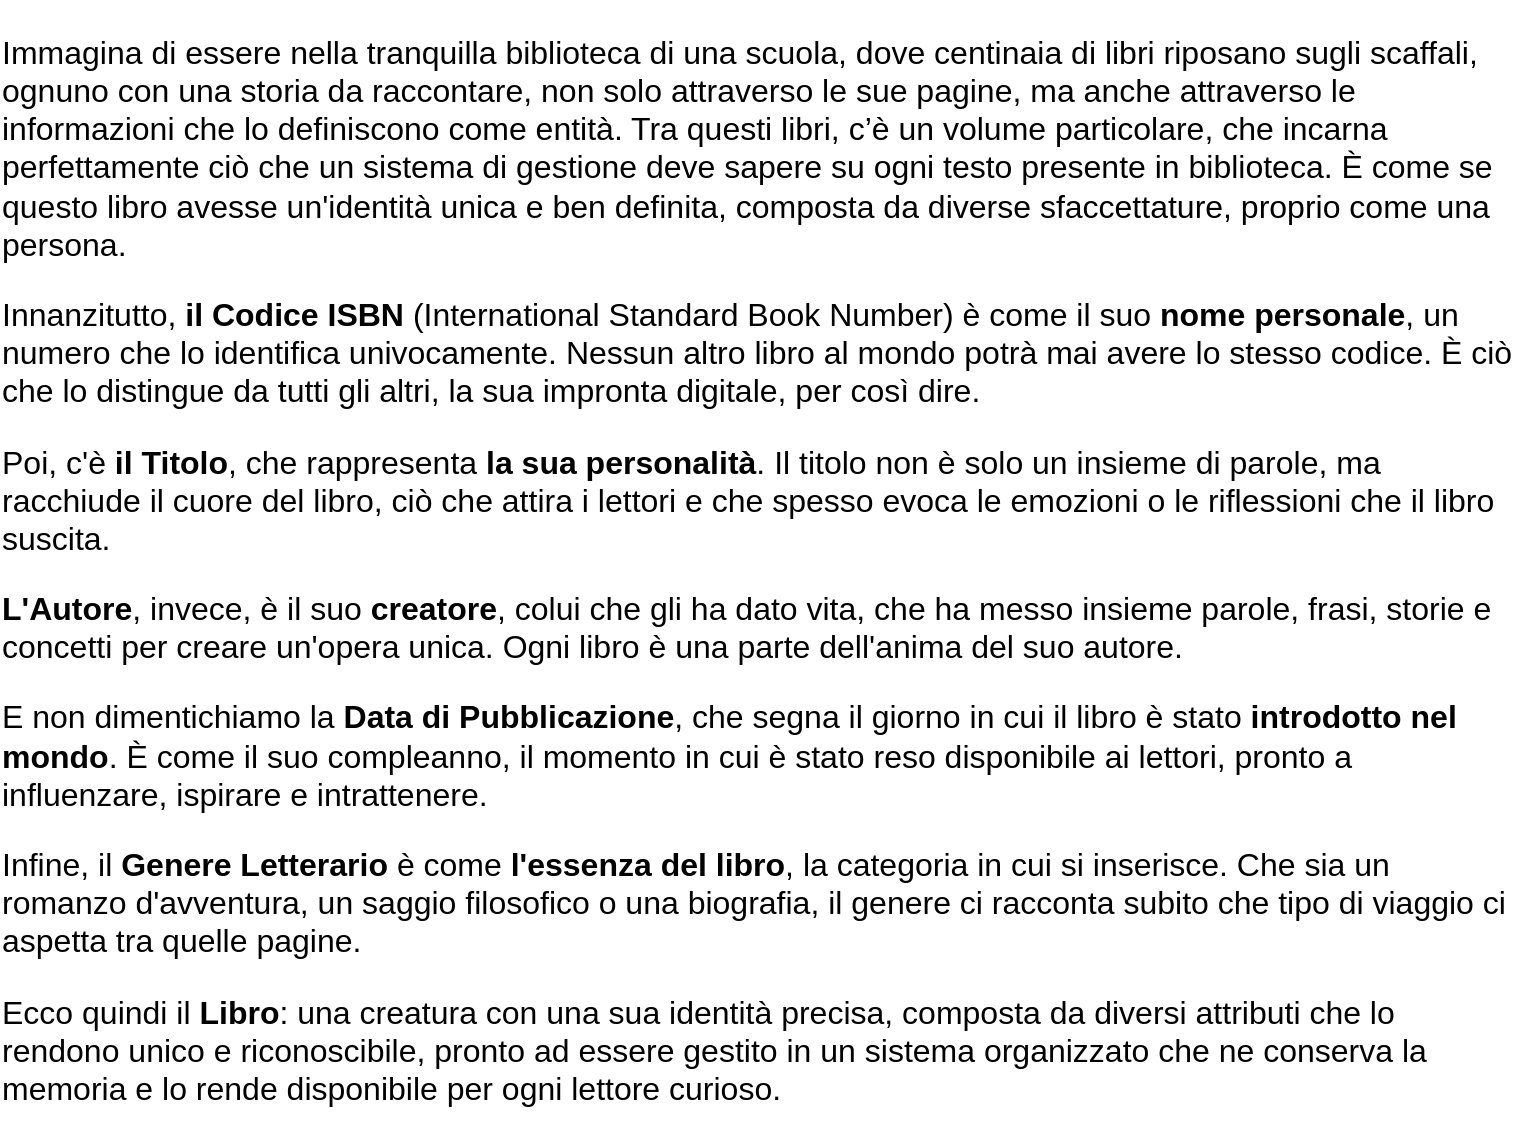 <mxfile>
    <diagram id="i01F55FS2lRdzMfF5ygt" name="Pagina-1">
        <mxGraphModel dx="1770" dy="1187" grid="1" gridSize="10" guides="1" tooltips="1" connect="1" arrows="1" fold="1" page="1" pageScale="1" pageWidth="827" pageHeight="1169" math="0" shadow="0">
            <root>
                <mxCell id="0"/>
                <mxCell id="1" parent="0"/>
                <mxCell id="2" value="&lt;p style=&quot;caret-color: rgb(0, 0, 0); text-align: start; font-size: 16px;&quot;&gt;&lt;font style=&quot;font-size: 16px;&quot;&gt;Immagina di essere nella tranquilla biblioteca di una scuola, dove centinaia di libri riposano sugli scaffali, ognuno con una storia da raccontare, non solo attraverso le sue pagine, ma anche attraverso le informazioni che lo definiscono come entità. Tra questi libri, c’è un volume particolare, che incarna perfettamente ciò che un sistema di gestione deve sapere su ogni testo presente in biblioteca. È come se questo libro avesse un'identità unica e ben definita, composta da diverse sfaccettature, proprio come una persona.&lt;/font&gt;&lt;/p&gt;&lt;p style=&quot;caret-color: rgb(0, 0, 0); text-align: start; font-size: 16px;&quot;&gt;&lt;font style=&quot;font-size: 16px;&quot;&gt;Innanzitutto,&lt;span class=&quot;Apple-converted-space&quot;&gt;&amp;nbsp;&lt;/span&gt;&lt;strong&gt;il Codice ISBN&lt;/strong&gt;&lt;span class=&quot;Apple-converted-space&quot;&gt;&amp;nbsp;&lt;/span&gt;(International Standard Book Number) è come il suo&lt;span class=&quot;Apple-converted-space&quot;&gt;&amp;nbsp;&lt;/span&gt;&lt;strong&gt;nome personale&lt;/strong&gt;, un numero che lo identifica univocamente. Nessun altro libro al mondo potrà mai avere lo stesso codice. È ciò che lo distingue da tutti gli altri, la sua impronta digitale, per così dire.&lt;/font&gt;&lt;/p&gt;&lt;p style=&quot;caret-color: rgb(0, 0, 0); text-align: start; font-size: 16px;&quot;&gt;&lt;font style=&quot;font-size: 16px;&quot;&gt;Poi, c'è&lt;span class=&quot;Apple-converted-space&quot;&gt;&amp;nbsp;&lt;/span&gt;&lt;strong&gt;il Titolo&lt;/strong&gt;, che rappresenta&lt;span class=&quot;Apple-converted-space&quot;&gt;&amp;nbsp;&lt;/span&gt;&lt;strong&gt;la sua personalità&lt;/strong&gt;. Il titolo non è solo un insieme di parole, ma racchiude il cuore del libro, ciò che attira i lettori e che spesso evoca le emozioni o le riflessioni che il libro suscita.&lt;/font&gt;&lt;/p&gt;&lt;p style=&quot;caret-color: rgb(0, 0, 0); text-align: start; font-size: 16px;&quot;&gt;&lt;font style=&quot;font-size: 16px;&quot;&gt;&lt;strong&gt;L'Autore&lt;/strong&gt;, invece, è il suo&lt;span class=&quot;Apple-converted-space&quot;&gt;&amp;nbsp;&lt;/span&gt;&lt;strong&gt;creatore&lt;/strong&gt;, colui che gli ha dato vita, che ha messo insieme parole, frasi, storie e concetti per creare un'opera unica. Ogni libro è una parte dell'anima del suo autore.&lt;/font&gt;&lt;/p&gt;&lt;p style=&quot;caret-color: rgb(0, 0, 0); text-align: start; font-size: 16px;&quot;&gt;&lt;font style=&quot;font-size: 16px;&quot;&gt;E non dimentichiamo la&lt;span class=&quot;Apple-converted-space&quot;&gt;&amp;nbsp;&lt;/span&gt;&lt;strong&gt;Data di Pubblicazione&lt;/strong&gt;, che segna il giorno in cui il libro è stato&lt;span class=&quot;Apple-converted-space&quot;&gt;&amp;nbsp;&lt;/span&gt;&lt;strong&gt;introdotto nel mondo&lt;/strong&gt;. È come il suo compleanno, il momento in cui è stato reso disponibile ai lettori, pronto a influenzare, ispirare e intrattenere.&lt;/font&gt;&lt;/p&gt;&lt;p style=&quot;caret-color: rgb(0, 0, 0); text-align: start; font-size: 16px;&quot;&gt;&lt;font style=&quot;font-size: 16px;&quot;&gt;Infine, il&lt;span class=&quot;Apple-converted-space&quot;&gt;&amp;nbsp;&lt;/span&gt;&lt;strong&gt;Genere Letterario&lt;/strong&gt;&lt;span class=&quot;Apple-converted-space&quot;&gt;&amp;nbsp;&lt;/span&gt;è come&lt;span class=&quot;Apple-converted-space&quot;&gt;&amp;nbsp;&lt;/span&gt;&lt;strong&gt;l'essenza del libro&lt;/strong&gt;, la categoria in cui si inserisce. Che sia un romanzo d'avventura, un saggio filosofico o una biografia, il genere ci racconta subito che tipo di viaggio ci aspetta tra quelle pagine.&lt;/font&gt;&lt;/p&gt;&lt;p style=&quot;caret-color: rgb(0, 0, 0); text-align: start; font-size: 16px;&quot;&gt;&lt;font style=&quot;font-size: 16px;&quot;&gt;Ecco quindi il&lt;span style=&quot;&quot; class=&quot;Apple-converted-space&quot;&gt;&amp;nbsp;&lt;/span&gt;&lt;strong style=&quot;&quot;&gt;Libro&lt;/strong&gt;: una creatura con una sua identità precisa, composta da diversi attributi che lo rendono unico e riconoscibile, pronto ad essere gestito in un sistema organizzato che ne conserva la memoria e lo rende disponibile per ogni lettore curioso.&lt;/font&gt;&lt;/p&gt;" style="text;html=1;strokeColor=none;fillColor=none;align=center;verticalAlign=middle;whiteSpace=wrap;rounded=0;fontSize=22;" parent="1" vertex="1">
                    <mxGeometry x="40" y="290" width="760" height="30" as="geometry"/>
                </mxCell>
            </root>
        </mxGraphModel>
    </diagram>
</mxfile>